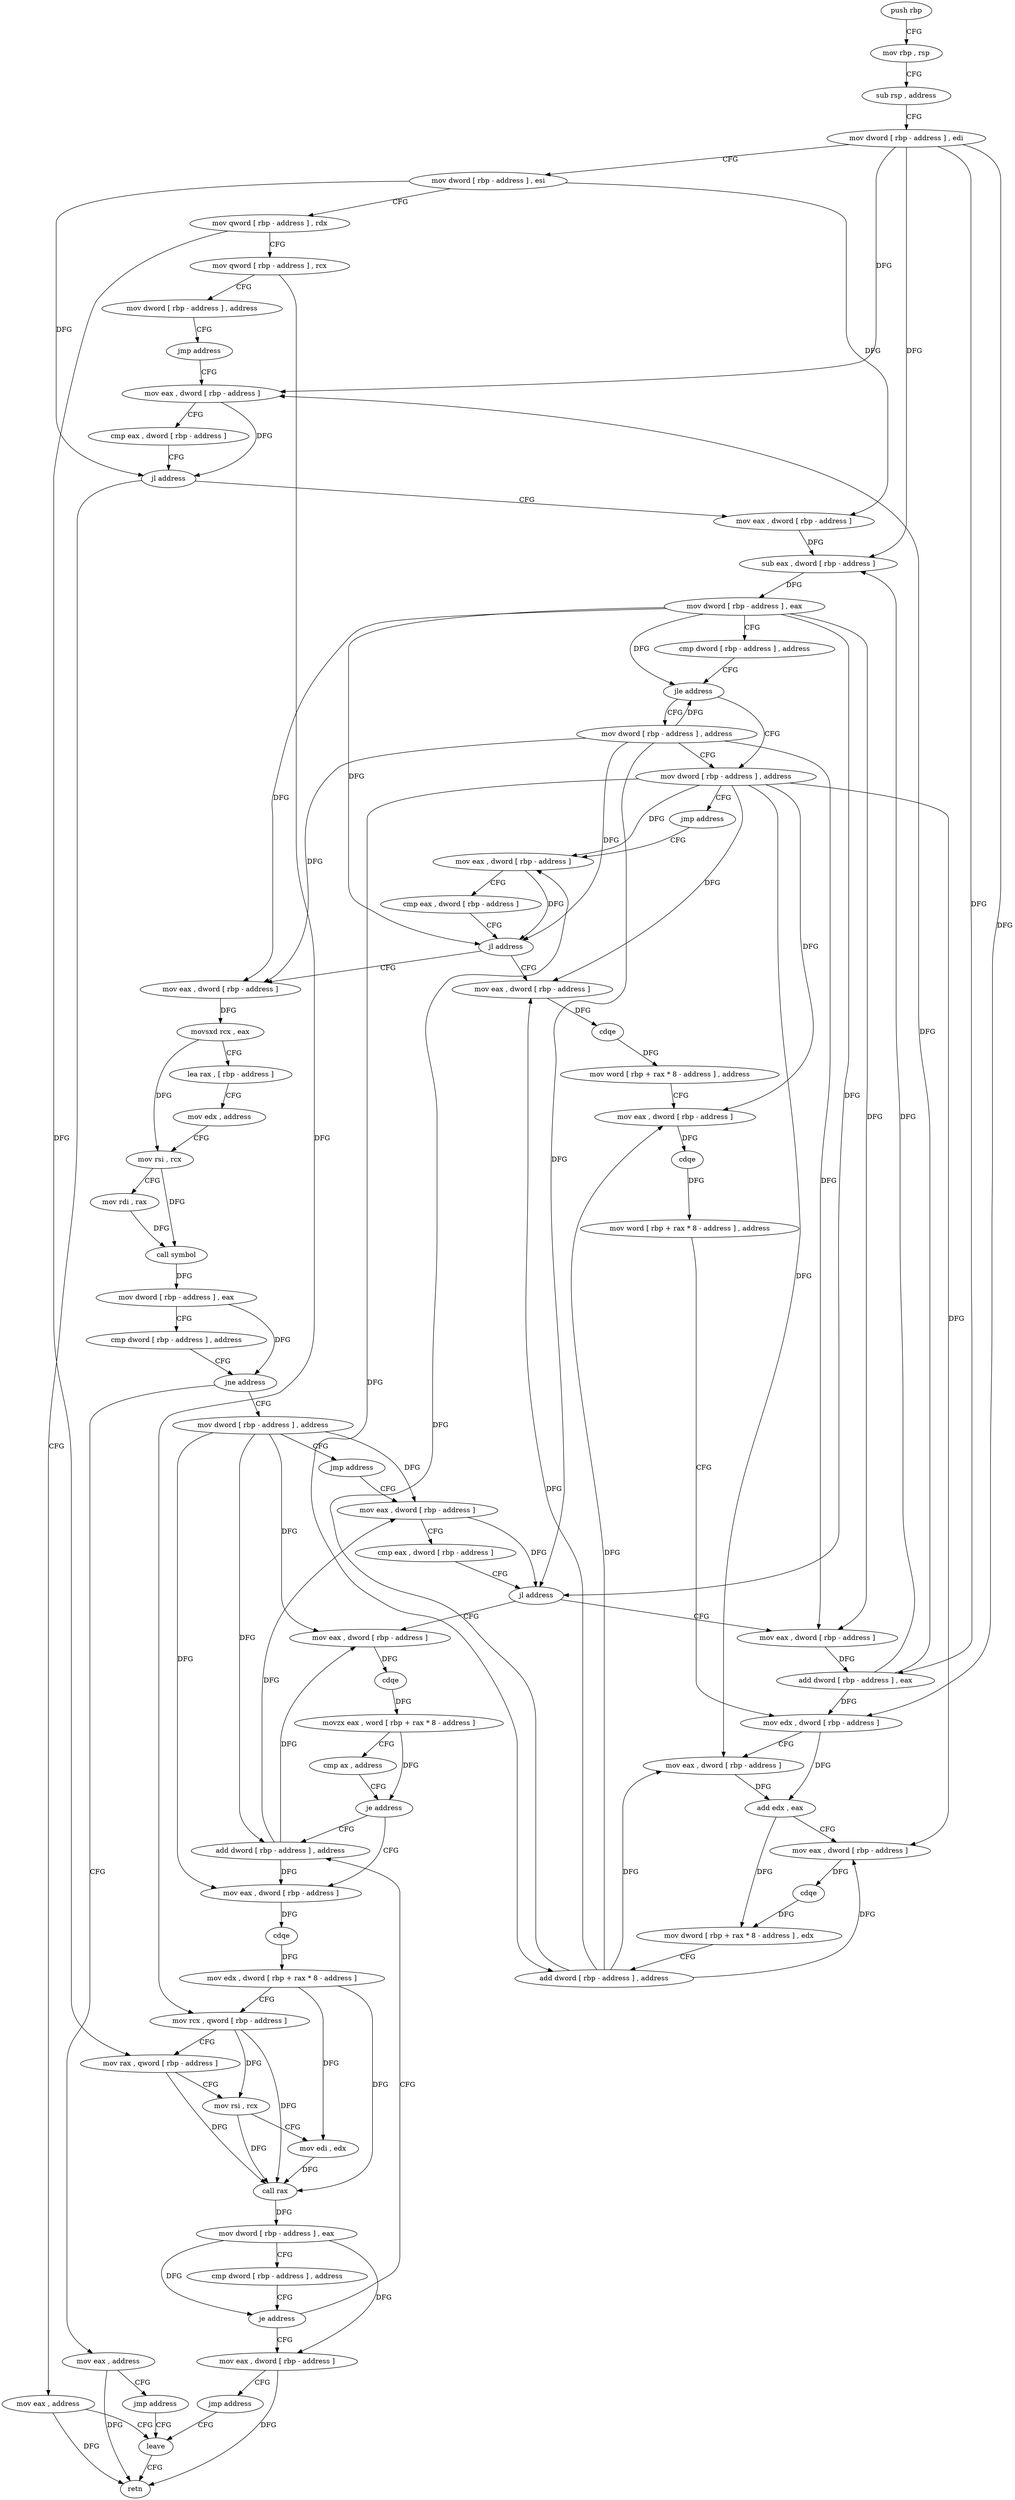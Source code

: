 digraph "func" {
"4280396" [label = "push rbp" ]
"4280397" [label = "mov rbp , rsp" ]
"4280400" [label = "sub rsp , address" ]
"4280407" [label = "mov dword [ rbp - address ] , edi" ]
"4280413" [label = "mov dword [ rbp - address ] , esi" ]
"4280419" [label = "mov qword [ rbp - address ] , rdx" ]
"4280426" [label = "mov qword [ rbp - address ] , rcx" ]
"4280433" [label = "mov dword [ rbp - address ] , address" ]
"4280440" [label = "jmp address" ]
"4280688" [label = "mov eax , dword [ rbp - address ]" ]
"4280694" [label = "cmp eax , dword [ rbp - address ]" ]
"4280700" [label = "jl address" ]
"4280445" [label = "mov eax , dword [ rbp - address ]" ]
"4280706" [label = "mov eax , address" ]
"4280451" [label = "sub eax , dword [ rbp - address ]" ]
"4280457" [label = "mov dword [ rbp - address ] , eax" ]
"4280460" [label = "cmp dword [ rbp - address ] , address" ]
"4280464" [label = "jle address" ]
"4280473" [label = "mov dword [ rbp - address ] , address" ]
"4280466" [label = "mov dword [ rbp - address ] , address" ]
"4280711" [label = "leave" ]
"4280480" [label = "jmp address" ]
"4280539" [label = "mov eax , dword [ rbp - address ]" ]
"4280542" [label = "cmp eax , dword [ rbp - address ]" ]
"4280545" [label = "jl address" ]
"4280482" [label = "mov eax , dword [ rbp - address ]" ]
"4280547" [label = "mov eax , dword [ rbp - address ]" ]
"4280485" [label = "cdqe" ]
"4280487" [label = "mov word [ rbp + rax * 8 - address ] , address" ]
"4280497" [label = "mov eax , dword [ rbp - address ]" ]
"4280500" [label = "cdqe" ]
"4280502" [label = "mov word [ rbp + rax * 8 - address ] , address" ]
"4280512" [label = "mov edx , dword [ rbp - address ]" ]
"4280518" [label = "mov eax , dword [ rbp - address ]" ]
"4280521" [label = "add edx , eax" ]
"4280523" [label = "mov eax , dword [ rbp - address ]" ]
"4280526" [label = "cdqe" ]
"4280528" [label = "mov dword [ rbp + rax * 8 - address ] , edx" ]
"4280535" [label = "add dword [ rbp - address ] , address" ]
"4280550" [label = "movsxd rcx , eax" ]
"4280553" [label = "lea rax , [ rbp - address ]" ]
"4280560" [label = "mov edx , address" ]
"4280565" [label = "mov rsi , rcx" ]
"4280568" [label = "mov rdi , rax" ]
"4280571" [label = "call symbol" ]
"4280576" [label = "mov dword [ rbp - address ] , eax" ]
"4280579" [label = "cmp dword [ rbp - address ] , address" ]
"4280583" [label = "jne address" ]
"4280592" [label = "mov dword [ rbp - address ] , address" ]
"4280585" [label = "mov eax , address" ]
"4280599" [label = "jmp address" ]
"4280671" [label = "mov eax , dword [ rbp - address ]" ]
"4280590" [label = "jmp address" ]
"4280674" [label = "cmp eax , dword [ rbp - address ]" ]
"4280677" [label = "jl address" ]
"4280601" [label = "mov eax , dword [ rbp - address ]" ]
"4280679" [label = "mov eax , dword [ rbp - address ]" ]
"4280712" [label = "retn" ]
"4280604" [label = "cdqe" ]
"4280606" [label = "movzx eax , word [ rbp + rax * 8 - address ]" ]
"4280614" [label = "cmp ax , address" ]
"4280618" [label = "je address" ]
"4280667" [label = "add dword [ rbp - address ] , address" ]
"4280620" [label = "mov eax , dword [ rbp - address ]" ]
"4280682" [label = "add dword [ rbp - address ] , eax" ]
"4280623" [label = "cdqe" ]
"4280625" [label = "mov edx , dword [ rbp + rax * 8 - address ]" ]
"4280632" [label = "mov rcx , qword [ rbp - address ]" ]
"4280639" [label = "mov rax , qword [ rbp - address ]" ]
"4280646" [label = "mov rsi , rcx" ]
"4280649" [label = "mov edi , edx" ]
"4280651" [label = "call rax" ]
"4280653" [label = "mov dword [ rbp - address ] , eax" ]
"4280656" [label = "cmp dword [ rbp - address ] , address" ]
"4280660" [label = "je address" ]
"4280662" [label = "mov eax , dword [ rbp - address ]" ]
"4280665" [label = "jmp address" ]
"4280396" -> "4280397" [ label = "CFG" ]
"4280397" -> "4280400" [ label = "CFG" ]
"4280400" -> "4280407" [ label = "CFG" ]
"4280407" -> "4280413" [ label = "CFG" ]
"4280407" -> "4280688" [ label = "DFG" ]
"4280407" -> "4280451" [ label = "DFG" ]
"4280407" -> "4280512" [ label = "DFG" ]
"4280407" -> "4280682" [ label = "DFG" ]
"4280413" -> "4280419" [ label = "CFG" ]
"4280413" -> "4280700" [ label = "DFG" ]
"4280413" -> "4280445" [ label = "DFG" ]
"4280419" -> "4280426" [ label = "CFG" ]
"4280419" -> "4280639" [ label = "DFG" ]
"4280426" -> "4280433" [ label = "CFG" ]
"4280426" -> "4280632" [ label = "DFG" ]
"4280433" -> "4280440" [ label = "CFG" ]
"4280440" -> "4280688" [ label = "CFG" ]
"4280688" -> "4280694" [ label = "CFG" ]
"4280688" -> "4280700" [ label = "DFG" ]
"4280694" -> "4280700" [ label = "CFG" ]
"4280700" -> "4280445" [ label = "CFG" ]
"4280700" -> "4280706" [ label = "CFG" ]
"4280445" -> "4280451" [ label = "DFG" ]
"4280706" -> "4280711" [ label = "CFG" ]
"4280706" -> "4280712" [ label = "DFG" ]
"4280451" -> "4280457" [ label = "DFG" ]
"4280457" -> "4280460" [ label = "CFG" ]
"4280457" -> "4280464" [ label = "DFG" ]
"4280457" -> "4280545" [ label = "DFG" ]
"4280457" -> "4280547" [ label = "DFG" ]
"4280457" -> "4280677" [ label = "DFG" ]
"4280457" -> "4280679" [ label = "DFG" ]
"4280460" -> "4280464" [ label = "CFG" ]
"4280464" -> "4280473" [ label = "CFG" ]
"4280464" -> "4280466" [ label = "CFG" ]
"4280473" -> "4280480" [ label = "CFG" ]
"4280473" -> "4280539" [ label = "DFG" ]
"4280473" -> "4280482" [ label = "DFG" ]
"4280473" -> "4280497" [ label = "DFG" ]
"4280473" -> "4280518" [ label = "DFG" ]
"4280473" -> "4280523" [ label = "DFG" ]
"4280473" -> "4280535" [ label = "DFG" ]
"4280466" -> "4280473" [ label = "CFG" ]
"4280466" -> "4280464" [ label = "DFG" ]
"4280466" -> "4280545" [ label = "DFG" ]
"4280466" -> "4280547" [ label = "DFG" ]
"4280466" -> "4280677" [ label = "DFG" ]
"4280466" -> "4280679" [ label = "DFG" ]
"4280711" -> "4280712" [ label = "CFG" ]
"4280480" -> "4280539" [ label = "CFG" ]
"4280539" -> "4280542" [ label = "CFG" ]
"4280539" -> "4280545" [ label = "DFG" ]
"4280542" -> "4280545" [ label = "CFG" ]
"4280545" -> "4280482" [ label = "CFG" ]
"4280545" -> "4280547" [ label = "CFG" ]
"4280482" -> "4280485" [ label = "DFG" ]
"4280547" -> "4280550" [ label = "DFG" ]
"4280485" -> "4280487" [ label = "DFG" ]
"4280487" -> "4280497" [ label = "CFG" ]
"4280497" -> "4280500" [ label = "DFG" ]
"4280500" -> "4280502" [ label = "DFG" ]
"4280502" -> "4280512" [ label = "CFG" ]
"4280512" -> "4280518" [ label = "CFG" ]
"4280512" -> "4280521" [ label = "DFG" ]
"4280518" -> "4280521" [ label = "DFG" ]
"4280521" -> "4280523" [ label = "CFG" ]
"4280521" -> "4280528" [ label = "DFG" ]
"4280523" -> "4280526" [ label = "DFG" ]
"4280526" -> "4280528" [ label = "DFG" ]
"4280528" -> "4280535" [ label = "CFG" ]
"4280535" -> "4280539" [ label = "DFG" ]
"4280535" -> "4280482" [ label = "DFG" ]
"4280535" -> "4280497" [ label = "DFG" ]
"4280535" -> "4280518" [ label = "DFG" ]
"4280535" -> "4280523" [ label = "DFG" ]
"4280550" -> "4280553" [ label = "CFG" ]
"4280550" -> "4280565" [ label = "DFG" ]
"4280553" -> "4280560" [ label = "CFG" ]
"4280560" -> "4280565" [ label = "CFG" ]
"4280565" -> "4280568" [ label = "CFG" ]
"4280565" -> "4280571" [ label = "DFG" ]
"4280568" -> "4280571" [ label = "DFG" ]
"4280571" -> "4280576" [ label = "DFG" ]
"4280576" -> "4280579" [ label = "CFG" ]
"4280576" -> "4280583" [ label = "DFG" ]
"4280579" -> "4280583" [ label = "CFG" ]
"4280583" -> "4280592" [ label = "CFG" ]
"4280583" -> "4280585" [ label = "CFG" ]
"4280592" -> "4280599" [ label = "CFG" ]
"4280592" -> "4280671" [ label = "DFG" ]
"4280592" -> "4280601" [ label = "DFG" ]
"4280592" -> "4280667" [ label = "DFG" ]
"4280592" -> "4280620" [ label = "DFG" ]
"4280585" -> "4280590" [ label = "CFG" ]
"4280585" -> "4280712" [ label = "DFG" ]
"4280599" -> "4280671" [ label = "CFG" ]
"4280671" -> "4280674" [ label = "CFG" ]
"4280671" -> "4280677" [ label = "DFG" ]
"4280590" -> "4280711" [ label = "CFG" ]
"4280674" -> "4280677" [ label = "CFG" ]
"4280677" -> "4280601" [ label = "CFG" ]
"4280677" -> "4280679" [ label = "CFG" ]
"4280601" -> "4280604" [ label = "DFG" ]
"4280679" -> "4280682" [ label = "DFG" ]
"4280604" -> "4280606" [ label = "DFG" ]
"4280606" -> "4280614" [ label = "CFG" ]
"4280606" -> "4280618" [ label = "DFG" ]
"4280614" -> "4280618" [ label = "CFG" ]
"4280618" -> "4280667" [ label = "CFG" ]
"4280618" -> "4280620" [ label = "CFG" ]
"4280667" -> "4280671" [ label = "DFG" ]
"4280667" -> "4280601" [ label = "DFG" ]
"4280667" -> "4280620" [ label = "DFG" ]
"4280620" -> "4280623" [ label = "DFG" ]
"4280682" -> "4280688" [ label = "DFG" ]
"4280682" -> "4280451" [ label = "DFG" ]
"4280682" -> "4280512" [ label = "DFG" ]
"4280623" -> "4280625" [ label = "DFG" ]
"4280625" -> "4280632" [ label = "CFG" ]
"4280625" -> "4280649" [ label = "DFG" ]
"4280625" -> "4280651" [ label = "DFG" ]
"4280632" -> "4280639" [ label = "CFG" ]
"4280632" -> "4280646" [ label = "DFG" ]
"4280632" -> "4280651" [ label = "DFG" ]
"4280639" -> "4280646" [ label = "CFG" ]
"4280639" -> "4280651" [ label = "DFG" ]
"4280646" -> "4280649" [ label = "CFG" ]
"4280646" -> "4280651" [ label = "DFG" ]
"4280649" -> "4280651" [ label = "DFG" ]
"4280651" -> "4280653" [ label = "DFG" ]
"4280653" -> "4280656" [ label = "CFG" ]
"4280653" -> "4280660" [ label = "DFG" ]
"4280653" -> "4280662" [ label = "DFG" ]
"4280656" -> "4280660" [ label = "CFG" ]
"4280660" -> "4280667" [ label = "CFG" ]
"4280660" -> "4280662" [ label = "CFG" ]
"4280662" -> "4280665" [ label = "CFG" ]
"4280662" -> "4280712" [ label = "DFG" ]
"4280665" -> "4280711" [ label = "CFG" ]
}
